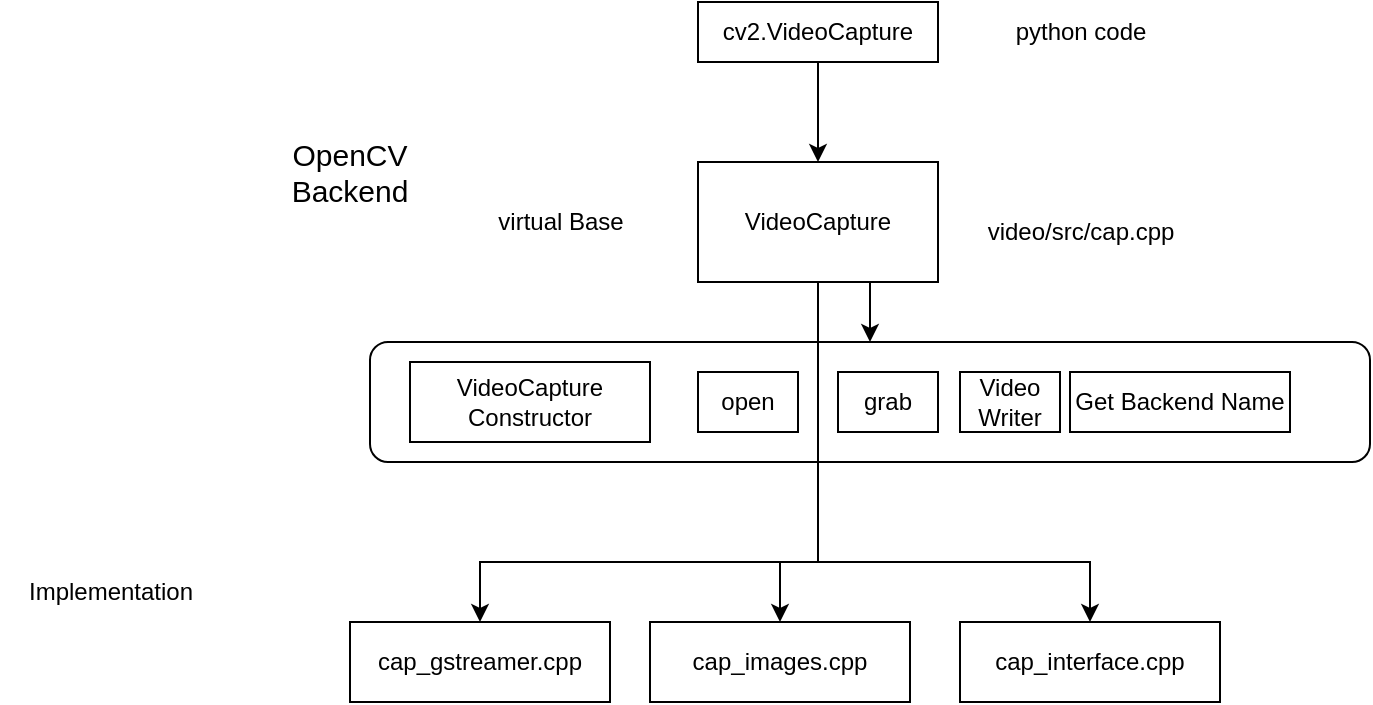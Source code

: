 <mxfile version="24.7.5">
  <diagram name="第 1 页" id="1Vc2sEnI0VAq-TSMx5wT">
    <mxGraphModel dx="786" dy="588" grid="1" gridSize="10" guides="1" tooltips="1" connect="1" arrows="1" fold="1" page="1" pageScale="1" pageWidth="827" pageHeight="1169" math="0" shadow="0">
      <root>
        <mxCell id="0" />
        <mxCell id="1" parent="0" />
        <mxCell id="FDViIvRVYGAg2QWfG0OM-20" value="" style="rounded=1;whiteSpace=wrap;html=1;" vertex="1" parent="1">
          <mxGeometry x="190" y="310" width="500" height="60" as="geometry" />
        </mxCell>
        <mxCell id="ZZNVjwIniFcmmAV2sTje-2" value="&lt;font style=&quot;font-size: 15px;&quot;&gt;OpenCV Backend&lt;/font&gt;" style="text;html=1;align=center;verticalAlign=middle;whiteSpace=wrap;rounded=0;" parent="1" vertex="1">
          <mxGeometry x="150" y="210" width="60" height="30" as="geometry" />
        </mxCell>
        <mxCell id="FDViIvRVYGAg2QWfG0OM-3" style="edgeStyle=orthogonalEdgeStyle;rounded=0;orthogonalLoop=1;jettySize=auto;html=1;exitX=0.5;exitY=1;exitDx=0;exitDy=0;entryX=0.5;entryY=0;entryDx=0;entryDy=0;" edge="1" parent="1" source="FDViIvRVYGAg2QWfG0OM-1" target="FDViIvRVYGAg2QWfG0OM-2">
          <mxGeometry relative="1" as="geometry" />
        </mxCell>
        <mxCell id="FDViIvRVYGAg2QWfG0OM-1" value="cv2.VideoCapture" style="rounded=0;whiteSpace=wrap;html=1;" vertex="1" parent="1">
          <mxGeometry x="354" y="140" width="120" height="30" as="geometry" />
        </mxCell>
        <mxCell id="FDViIvRVYGAg2QWfG0OM-17" style="edgeStyle=orthogonalEdgeStyle;rounded=0;orthogonalLoop=1;jettySize=auto;html=1;exitX=0.5;exitY=1;exitDx=0;exitDy=0;entryX=0.5;entryY=0;entryDx=0;entryDy=0;" edge="1" parent="1" source="FDViIvRVYGAg2QWfG0OM-2" target="FDViIvRVYGAg2QWfG0OM-15">
          <mxGeometry relative="1" as="geometry">
            <Array as="points">
              <mxPoint x="414" y="420" />
              <mxPoint x="395" y="420" />
            </Array>
          </mxGeometry>
        </mxCell>
        <mxCell id="FDViIvRVYGAg2QWfG0OM-18" style="edgeStyle=orthogonalEdgeStyle;rounded=0;orthogonalLoop=1;jettySize=auto;html=1;exitX=0.5;exitY=1;exitDx=0;exitDy=0;entryX=0.5;entryY=0;entryDx=0;entryDy=0;" edge="1" parent="1" source="FDViIvRVYGAg2QWfG0OM-2" target="FDViIvRVYGAg2QWfG0OM-14">
          <mxGeometry relative="1" as="geometry">
            <Array as="points">
              <mxPoint x="414" y="420" />
              <mxPoint x="245" y="420" />
            </Array>
          </mxGeometry>
        </mxCell>
        <mxCell id="FDViIvRVYGAg2QWfG0OM-19" style="edgeStyle=orthogonalEdgeStyle;rounded=0;orthogonalLoop=1;jettySize=auto;html=1;exitX=0.5;exitY=1;exitDx=0;exitDy=0;entryX=0.5;entryY=0;entryDx=0;entryDy=0;" edge="1" parent="1" source="FDViIvRVYGAg2QWfG0OM-2" target="FDViIvRVYGAg2QWfG0OM-16">
          <mxGeometry relative="1" as="geometry">
            <Array as="points">
              <mxPoint x="414" y="420" />
              <mxPoint x="550" y="420" />
            </Array>
          </mxGeometry>
        </mxCell>
        <mxCell id="FDViIvRVYGAg2QWfG0OM-21" style="edgeStyle=orthogonalEdgeStyle;rounded=0;orthogonalLoop=1;jettySize=auto;html=1;exitX=0.75;exitY=1;exitDx=0;exitDy=0;entryX=0.5;entryY=0;entryDx=0;entryDy=0;" edge="1" parent="1" source="FDViIvRVYGAg2QWfG0OM-2" target="FDViIvRVYGAg2QWfG0OM-20">
          <mxGeometry relative="1" as="geometry" />
        </mxCell>
        <mxCell id="FDViIvRVYGAg2QWfG0OM-2" value="VideoCapture" style="rounded=0;whiteSpace=wrap;html=1;" vertex="1" parent="1">
          <mxGeometry x="354" y="220" width="120" height="60" as="geometry" />
        </mxCell>
        <mxCell id="FDViIvRVYGAg2QWfG0OM-4" value="virtual Base" style="text;html=1;align=center;verticalAlign=middle;resizable=0;points=[];autosize=1;strokeColor=none;fillColor=none;" vertex="1" parent="1">
          <mxGeometry x="240" y="235" width="90" height="30" as="geometry" />
        </mxCell>
        <mxCell id="FDViIvRVYGAg2QWfG0OM-5" value="Implementation" style="text;html=1;align=center;verticalAlign=middle;resizable=0;points=[];autosize=1;strokeColor=none;fillColor=none;" vertex="1" parent="1">
          <mxGeometry x="5" y="420" width="110" height="30" as="geometry" />
        </mxCell>
        <mxCell id="FDViIvRVYGAg2QWfG0OM-6" value="python code" style="text;html=1;align=center;verticalAlign=middle;resizable=0;points=[];autosize=1;strokeColor=none;fillColor=none;" vertex="1" parent="1">
          <mxGeometry x="500" y="140" width="90" height="30" as="geometry" />
        </mxCell>
        <mxCell id="FDViIvRVYGAg2QWfG0OM-7" value="video/src/cap.cpp" style="text;html=1;align=center;verticalAlign=middle;resizable=0;points=[];autosize=1;strokeColor=none;fillColor=none;" vertex="1" parent="1">
          <mxGeometry x="485" y="240" width="120" height="30" as="geometry" />
        </mxCell>
        <mxCell id="FDViIvRVYGAg2QWfG0OM-8" value="open" style="rounded=0;whiteSpace=wrap;html=1;" vertex="1" parent="1">
          <mxGeometry x="354" y="325" width="50" height="30" as="geometry" />
        </mxCell>
        <mxCell id="FDViIvRVYGAg2QWfG0OM-9" value="VideoCapture Constructor" style="rounded=0;whiteSpace=wrap;html=1;" vertex="1" parent="1">
          <mxGeometry x="210" y="320" width="120" height="40" as="geometry" />
        </mxCell>
        <mxCell id="FDViIvRVYGAg2QWfG0OM-11" value="grab" style="rounded=0;whiteSpace=wrap;html=1;" vertex="1" parent="1">
          <mxGeometry x="424" y="325" width="50" height="30" as="geometry" />
        </mxCell>
        <mxCell id="FDViIvRVYGAg2QWfG0OM-12" value="Video Writer" style="rounded=0;whiteSpace=wrap;html=1;" vertex="1" parent="1">
          <mxGeometry x="485" y="325" width="50" height="30" as="geometry" />
        </mxCell>
        <mxCell id="FDViIvRVYGAg2QWfG0OM-13" value="Get Backend Name" style="rounded=0;whiteSpace=wrap;html=1;" vertex="1" parent="1">
          <mxGeometry x="540" y="325" width="110" height="30" as="geometry" />
        </mxCell>
        <mxCell id="FDViIvRVYGAg2QWfG0OM-14" value="cap_gstreamer.cpp" style="rounded=0;whiteSpace=wrap;html=1;" vertex="1" parent="1">
          <mxGeometry x="180" y="450" width="130" height="40" as="geometry" />
        </mxCell>
        <mxCell id="FDViIvRVYGAg2QWfG0OM-15" value="cap_images.cpp" style="rounded=0;whiteSpace=wrap;html=1;" vertex="1" parent="1">
          <mxGeometry x="330" y="450" width="130" height="40" as="geometry" />
        </mxCell>
        <mxCell id="FDViIvRVYGAg2QWfG0OM-16" value="cap_interface.cpp" style="rounded=0;whiteSpace=wrap;html=1;" vertex="1" parent="1">
          <mxGeometry x="485" y="450" width="130" height="40" as="geometry" />
        </mxCell>
      </root>
    </mxGraphModel>
  </diagram>
</mxfile>
